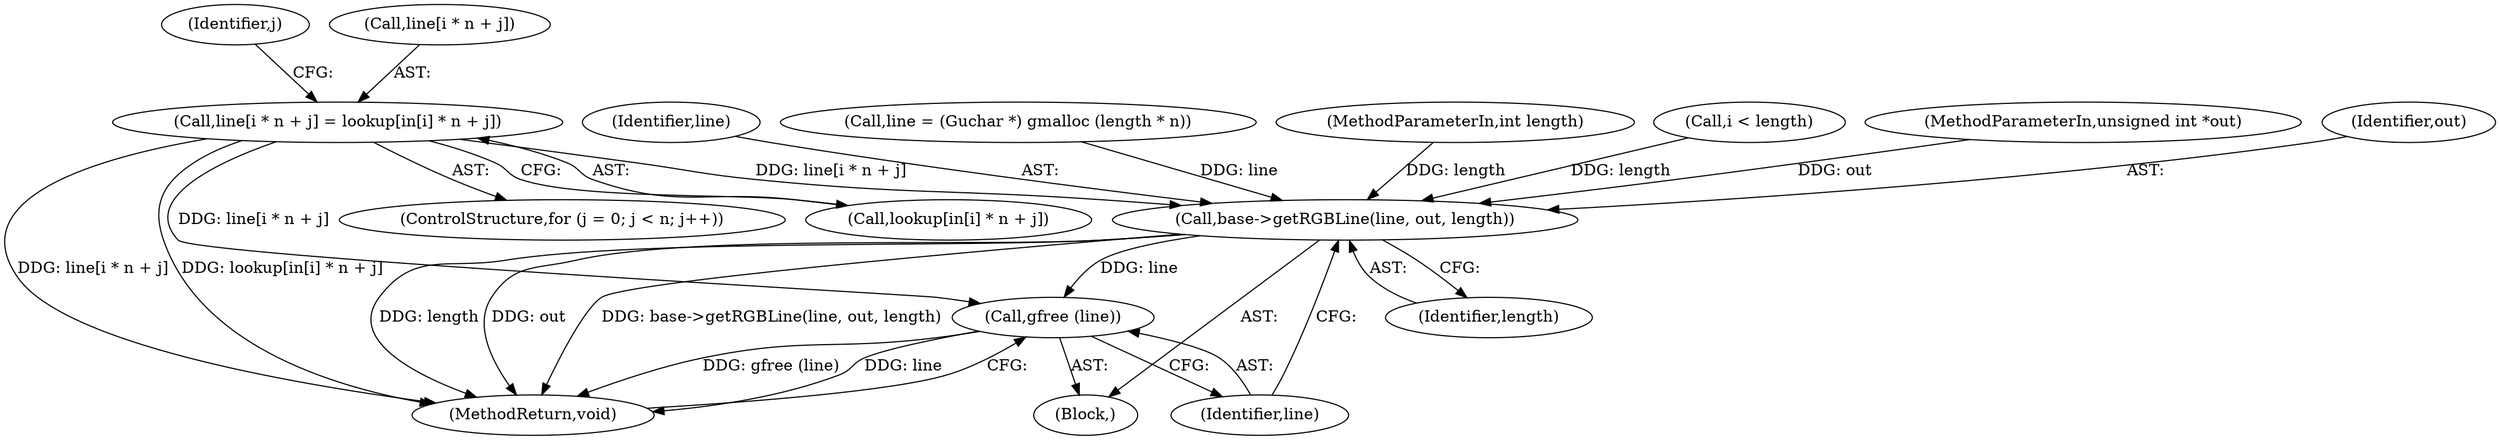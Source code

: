 digraph "0_poppler_7b2d314a61fd0e12f47c62996cb49ec0d1ba747a_6@array" {
"1000138" [label="(Call,line[i * n + j] = lookup[in[i] * n + j])"];
"1000155" [label="(Call,base->getRGBLine(line, out, length))"];
"1000159" [label="(Call,gfree (line))"];
"1000137" [label="(Identifier,j)"];
"1000156" [label="(Identifier,line)"];
"1000112" [label="(Call,line = (Guchar *) gmalloc (length * n))"];
"1000155" [label="(Call,base->getRGBLine(line, out, length))"];
"1000139" [label="(Call,line[i * n + j])"];
"1000159" [label="(Call,gfree (line))"];
"1000103" [label="(MethodParameterIn,int length)"];
"1000160" [label="(Identifier,line)"];
"1000124" [label="(Call,i < length)"];
"1000138" [label="(Call,line[i * n + j] = lookup[in[i] * n + j])"];
"1000102" [label="(MethodParameterIn,unsigned int *out)"];
"1000146" [label="(Call,lookup[in[i] * n + j])"];
"1000104" [label="(Block,)"];
"1000161" [label="(MethodReturn,void)"];
"1000158" [label="(Identifier,length)"];
"1000129" [label="(ControlStructure,for (j = 0; j < n; j++))"];
"1000157" [label="(Identifier,out)"];
"1000138" -> "1000129"  [label="AST: "];
"1000138" -> "1000146"  [label="CFG: "];
"1000139" -> "1000138"  [label="AST: "];
"1000146" -> "1000138"  [label="AST: "];
"1000137" -> "1000138"  [label="CFG: "];
"1000138" -> "1000161"  [label="DDG: lookup[in[i] * n + j]"];
"1000138" -> "1000161"  [label="DDG: line[i * n + j]"];
"1000138" -> "1000155"  [label="DDG: line[i * n + j]"];
"1000138" -> "1000159"  [label="DDG: line[i * n + j]"];
"1000155" -> "1000104"  [label="AST: "];
"1000155" -> "1000158"  [label="CFG: "];
"1000156" -> "1000155"  [label="AST: "];
"1000157" -> "1000155"  [label="AST: "];
"1000158" -> "1000155"  [label="AST: "];
"1000160" -> "1000155"  [label="CFG: "];
"1000155" -> "1000161"  [label="DDG: out"];
"1000155" -> "1000161"  [label="DDG: base->getRGBLine(line, out, length)"];
"1000155" -> "1000161"  [label="DDG: length"];
"1000112" -> "1000155"  [label="DDG: line"];
"1000102" -> "1000155"  [label="DDG: out"];
"1000124" -> "1000155"  [label="DDG: length"];
"1000103" -> "1000155"  [label="DDG: length"];
"1000155" -> "1000159"  [label="DDG: line"];
"1000159" -> "1000104"  [label="AST: "];
"1000159" -> "1000160"  [label="CFG: "];
"1000160" -> "1000159"  [label="AST: "];
"1000161" -> "1000159"  [label="CFG: "];
"1000159" -> "1000161"  [label="DDG: gfree (line)"];
"1000159" -> "1000161"  [label="DDG: line"];
}
